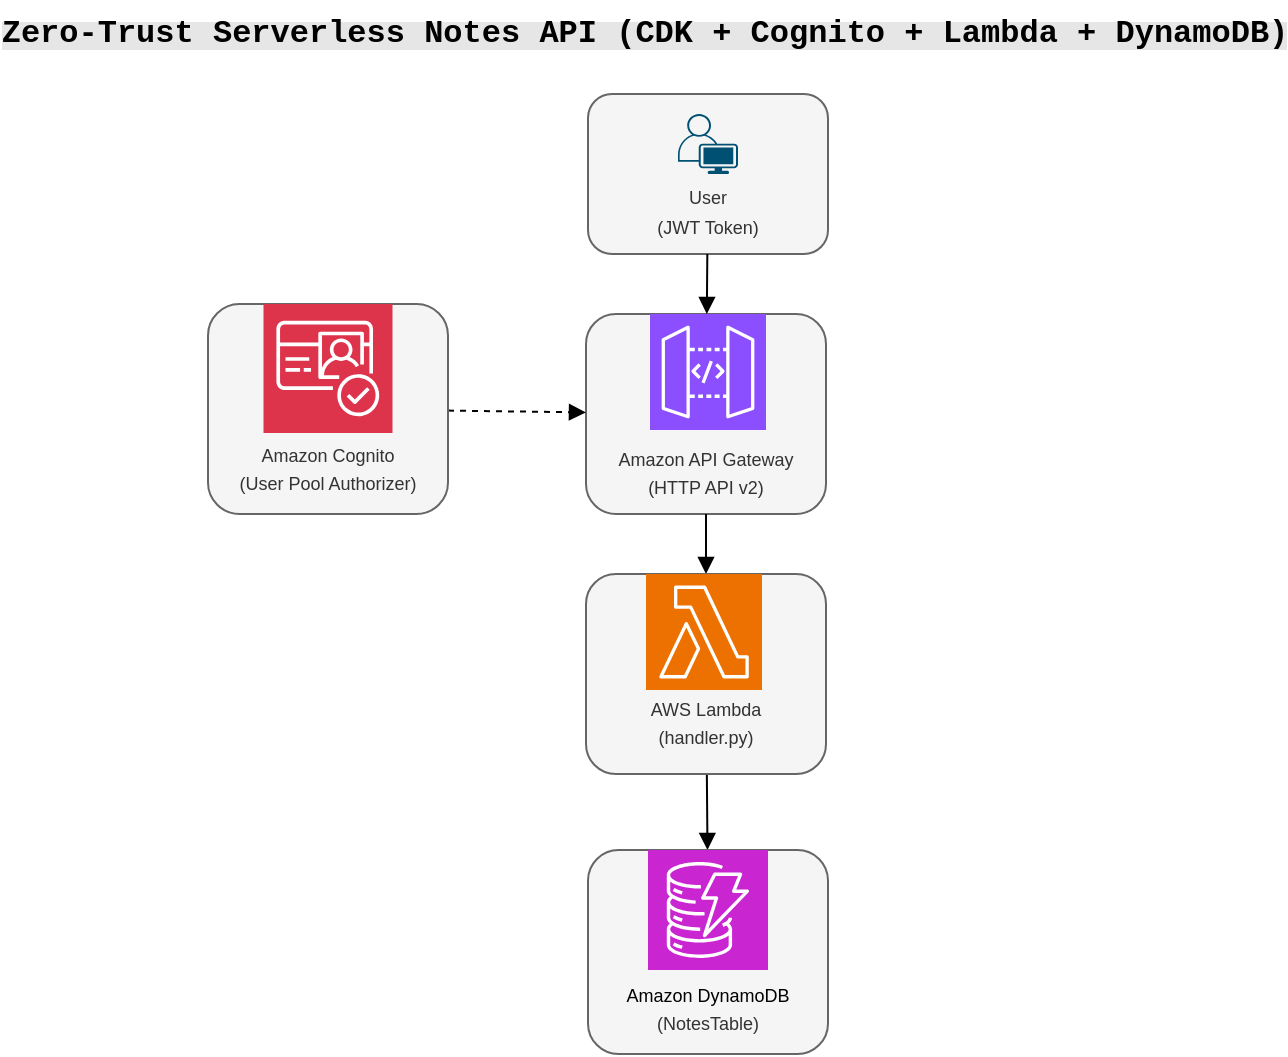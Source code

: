 <mxfile version="27.1.4">
  <diagram name="Zero Trust Serverless Notes API" id="QZkTDsY5sMd8FQUkDp80">
    <mxGraphModel dx="1042" dy="561" grid="0" gridSize="10" guides="1" tooltips="1" connect="1" arrows="1" fold="1" page="1" pageScale="1" pageWidth="1100" pageHeight="850" background="#ffffff" math="0" shadow="0">
      <root>
        <mxCell id="0" />
        <mxCell id="1" parent="0" />
        <mxCell id="53DNEDhjEtq-J9fsM1gJ-20" value="" style="group" vertex="1" connectable="0" parent="1">
          <mxGeometry x="300" y="100" width="310" height="480" as="geometry" />
        </mxCell>
        <mxCell id="53DNEDhjEtq-J9fsM1gJ-1" value="&lt;div&gt;&lt;font style=&quot;font-size: 9px;&quot;&gt;&lt;br&gt;&lt;/font&gt;&lt;/div&gt;&lt;font style=&quot;font-size: 9px;&quot;&gt;&lt;div style=&quot;&quot;&gt;&lt;font style=&quot;&quot;&gt;&lt;br&gt;&lt;/font&gt;&lt;/div&gt;&lt;div style=&quot;&quot;&gt;&lt;font style=&quot;&quot;&gt;&lt;br&gt;&lt;/font&gt;&lt;/div&gt;User&lt;br&gt;(JWT Token)&lt;/font&gt;" style="rounded=1;whiteSpace=wrap;html=1;fillColor=#f5f5f5;fontColor=#333333;strokeColor=#666666;" vertex="1" parent="53DNEDhjEtq-J9fsM1gJ-20">
          <mxGeometry x="190" width="120" height="80" as="geometry" />
        </mxCell>
        <mxCell id="53DNEDhjEtq-J9fsM1gJ-2" value="&lt;div&gt;&lt;font style=&quot;font-size: 9px;&quot;&gt;&lt;br&gt;&lt;/font&gt;&lt;/div&gt;&lt;font style=&quot;font-size: 9px;&quot;&gt;&lt;div style=&quot;&quot;&gt;&lt;font style=&quot;&quot;&gt;&lt;br&gt;&lt;/font&gt;&lt;/div&gt;&lt;div style=&quot;&quot;&gt;&lt;font style=&quot;&quot;&gt;&lt;br&gt;&lt;/font&gt;&lt;/div&gt;&lt;div style=&quot;&quot;&gt;&lt;font style=&quot;&quot;&gt;&lt;br&gt;&lt;/font&gt;&lt;/div&gt;&lt;div style=&quot;&quot;&gt;&lt;font style=&quot;&quot;&gt;&lt;br&gt;&lt;/font&gt;&lt;/div&gt;Amazon API Gateway&lt;br&gt;(HTTP API v2)&lt;/font&gt;" style="rounded=1;fillColor=#f5f5f5;strokeColor=#666666;whiteSpace=wrap;html=1;fontColor=#333333;" vertex="1" parent="53DNEDhjEtq-J9fsM1gJ-20">
          <mxGeometry x="189" y="110" width="120" height="100" as="geometry" />
        </mxCell>
        <mxCell id="53DNEDhjEtq-J9fsM1gJ-3" style="endArrow=block;html=1;" edge="1" parent="53DNEDhjEtq-J9fsM1gJ-20" source="53DNEDhjEtq-J9fsM1gJ-1" target="53DNEDhjEtq-J9fsM1gJ-2">
          <mxGeometry relative="1" as="geometry" />
        </mxCell>
        <mxCell id="53DNEDhjEtq-J9fsM1gJ-5" style="endArrow=block;html=1;" edge="1" parent="53DNEDhjEtq-J9fsM1gJ-20" source="53DNEDhjEtq-J9fsM1gJ-2" target="53DNEDhjEtq-J9fsM1gJ-4">
          <mxGeometry relative="1" as="geometry" />
        </mxCell>
        <mxCell id="53DNEDhjEtq-J9fsM1gJ-9" style="endArrow=block;dashed=1;html=1;" edge="1" parent="53DNEDhjEtq-J9fsM1gJ-20" source="53DNEDhjEtq-J9fsM1gJ-8" target="53DNEDhjEtq-J9fsM1gJ-2">
          <mxGeometry relative="1" as="geometry" />
        </mxCell>
        <mxCell id="53DNEDhjEtq-J9fsM1gJ-11" value="" style="sketch=0;points=[[0,0,0],[0.25,0,0],[0.5,0,0],[0.75,0,0],[1,0,0],[0,1,0],[0.25,1,0],[0.5,1,0],[0.75,1,0],[1,1,0],[0,0.25,0],[0,0.5,0],[0,0.75,0],[1,0.25,0],[1,0.5,0],[1,0.75,0]];outlineConnect=0;fontColor=#232F3E;fillColor=#8C4FFF;strokeColor=#ffffff;dashed=0;verticalLabelPosition=bottom;verticalAlign=top;align=center;html=1;fontSize=12;fontStyle=0;aspect=fixed;shape=mxgraph.aws4.resourceIcon;resIcon=mxgraph.aws4.api_gateway;" vertex="1" parent="53DNEDhjEtq-J9fsM1gJ-20">
          <mxGeometry x="221" y="110" width="58" height="58" as="geometry" />
        </mxCell>
        <mxCell id="53DNEDhjEtq-J9fsM1gJ-14" value="" style="points=[[0.35,0,0],[0.98,0.51,0],[1,0.71,0],[0.67,1,0],[0,0.795,0],[0,0.65,0]];verticalLabelPosition=bottom;sketch=0;html=1;verticalAlign=top;aspect=fixed;align=center;pointerEvents=1;shape=mxgraph.cisco19.user;fillColor=#005073;strokeColor=none;" vertex="1" parent="53DNEDhjEtq-J9fsM1gJ-20">
          <mxGeometry x="235" y="10" width="30" height="30" as="geometry" />
        </mxCell>
        <mxCell id="53DNEDhjEtq-J9fsM1gJ-15" value="" style="endArrow=block;html=1;" edge="1" parent="53DNEDhjEtq-J9fsM1gJ-20" source="53DNEDhjEtq-J9fsM1gJ-4" target="53DNEDhjEtq-J9fsM1gJ-13">
          <mxGeometry relative="1" as="geometry">
            <mxPoint x="267" y="240" as="sourcePoint" />
            <mxPoint x="255" y="378" as="targetPoint" />
          </mxGeometry>
        </mxCell>
        <mxCell id="53DNEDhjEtq-J9fsM1gJ-16" value="" style="group" vertex="1" connectable="0" parent="53DNEDhjEtq-J9fsM1gJ-20">
          <mxGeometry x="189" y="240" width="120" height="100" as="geometry" />
        </mxCell>
        <mxCell id="53DNEDhjEtq-J9fsM1gJ-4" value="&lt;div&gt;&lt;font style=&quot;font-size: 9px;&quot;&gt;&lt;br&gt;&lt;/font&gt;&lt;/div&gt;&lt;font style=&quot;font-size: 9px;&quot;&gt;&lt;div style=&quot;&quot;&gt;&lt;font style=&quot;&quot;&gt;&lt;br&gt;&lt;/font&gt;&lt;/div&gt;&lt;div style=&quot;&quot;&gt;&lt;font style=&quot;&quot;&gt;&lt;br&gt;&lt;/font&gt;&lt;/div&gt;&lt;div style=&quot;&quot;&gt;&lt;font style=&quot;&quot;&gt;&lt;br&gt;&lt;/font&gt;&lt;/div&gt;AWS Lambda&lt;br&gt;(handler.py)&lt;/font&gt;" style="rounded=1;fillColor=#f5f5f5;strokeColor=#666666;whiteSpace=wrap;html=1;fontColor=#333333;" vertex="1" parent="53DNEDhjEtq-J9fsM1gJ-16">
          <mxGeometry width="120" height="100" as="geometry" />
        </mxCell>
        <mxCell id="53DNEDhjEtq-J9fsM1gJ-12" value="" style="sketch=0;points=[[0,0,0],[0.25,0,0],[0.5,0,0],[0.75,0,0],[1,0,0],[0,1,0],[0.25,1,0],[0.5,1,0],[0.75,1,0],[1,1,0],[0,0.25,0],[0,0.5,0],[0,0.75,0],[1,0.25,0],[1,0.5,0],[1,0.75,0]];outlineConnect=0;fontColor=#232F3E;fillColor=#ED7100;strokeColor=#ffffff;dashed=0;verticalLabelPosition=bottom;verticalAlign=top;align=center;html=1;fontSize=12;fontStyle=0;aspect=fixed;shape=mxgraph.aws4.resourceIcon;resIcon=mxgraph.aws4.lambda;" vertex="1" parent="53DNEDhjEtq-J9fsM1gJ-16">
          <mxGeometry x="30" width="58" height="58" as="geometry" />
        </mxCell>
        <mxCell id="53DNEDhjEtq-J9fsM1gJ-17" value="" style="group" vertex="1" connectable="0" parent="53DNEDhjEtq-J9fsM1gJ-20">
          <mxGeometry x="190" y="378" width="120" height="102" as="geometry" />
        </mxCell>
        <mxCell id="53DNEDhjEtq-J9fsM1gJ-6" value="&lt;div&gt;&lt;font style=&quot;font-size: 9px;&quot;&gt;&lt;br&gt;&lt;/font&gt;&lt;/div&gt;&lt;font style=&quot;font-size: 9px;&quot;&gt;&lt;div style=&quot;&quot;&gt;&lt;font style=&quot;&quot;&gt;&lt;br&gt;&lt;/font&gt;&lt;/div&gt;&lt;div style=&quot;&quot;&gt;&lt;font style=&quot;&quot;&gt;&lt;br&gt;&lt;/font&gt;&lt;/div&gt;&lt;div style=&quot;&quot;&gt;&lt;font style=&quot;&quot;&gt;&lt;br&gt;&lt;/font&gt;&lt;/div&gt;&lt;div style=&quot;&quot;&gt;&lt;span style=&quot;background-color: transparent; color: light-dark(rgb(0, 0, 0), rgb(255, 255, 255));&quot;&gt;&lt;br&gt;&lt;/span&gt;&lt;/div&gt;&lt;div style=&quot;&quot;&gt;&lt;span style=&quot;background-color: transparent; color: light-dark(rgb(0, 0, 0), rgb(255, 255, 255));&quot;&gt;Amazon DynamoDB&lt;/span&gt;&lt;/div&gt;(NotesTable)&lt;/font&gt;" style="rounded=1;fillColor=#f5f5f5;strokeColor=#666666;whiteSpace=wrap;html=1;fontColor=#333333;" vertex="1" parent="53DNEDhjEtq-J9fsM1gJ-17">
          <mxGeometry width="120" height="102" as="geometry" />
        </mxCell>
        <mxCell id="53DNEDhjEtq-J9fsM1gJ-7" style="endArrow=block;html=1;" edge="1" parent="53DNEDhjEtq-J9fsM1gJ-17" source="53DNEDhjEtq-J9fsM1gJ-13" target="53DNEDhjEtq-J9fsM1gJ-6">
          <mxGeometry relative="1" as="geometry" />
        </mxCell>
        <mxCell id="53DNEDhjEtq-J9fsM1gJ-13" value="" style="sketch=0;points=[[0,0,0],[0.25,0,0],[0.5,0,0],[0.75,0,0],[1,0,0],[0,1,0],[0.25,1,0],[0.5,1,0],[0.75,1,0],[1,1,0],[0,0.25,0],[0,0.5,0],[0,0.75,0],[1,0.25,0],[1,0.5,0],[1,0.75,0]];outlineConnect=0;fontColor=#232F3E;fillColor=#C925D1;strokeColor=#ffffff;dashed=0;verticalLabelPosition=bottom;verticalAlign=top;align=center;html=1;fontSize=12;fontStyle=0;aspect=fixed;shape=mxgraph.aws4.resourceIcon;resIcon=mxgraph.aws4.dynamodb;" vertex="1" parent="53DNEDhjEtq-J9fsM1gJ-17">
          <mxGeometry x="30" width="60" height="60" as="geometry" />
        </mxCell>
        <mxCell id="53DNEDhjEtq-J9fsM1gJ-18" value="" style="group" vertex="1" connectable="0" parent="53DNEDhjEtq-J9fsM1gJ-20">
          <mxGeometry y="105" width="120" height="105" as="geometry" />
        </mxCell>
        <mxCell id="53DNEDhjEtq-J9fsM1gJ-8" value="&lt;div&gt;&lt;font style=&quot;font-size: 9px;&quot;&gt;&lt;br&gt;&lt;/font&gt;&lt;/div&gt;&lt;div&gt;&lt;font style=&quot;font-size: 9px;&quot;&gt;&lt;br&gt;&lt;/font&gt;&lt;/div&gt;&lt;div&gt;&lt;font style=&quot;font-size: 9px;&quot;&gt;&lt;br&gt;&lt;/font&gt;&lt;/div&gt;&lt;div&gt;&lt;font style=&quot;font-size: 9px;&quot;&gt;&lt;br&gt;&lt;/font&gt;&lt;/div&gt;&lt;font style=&quot;font-size: 9px;&quot;&gt;Amazon Cognito&lt;br&gt;(User Pool Authorizer)&lt;/font&gt;" style="rounded=1;whiteSpace=wrap;html=1;strokeColor=#666666;fillColor=#f5f5f5;fontColor=#333333;" vertex="1" parent="53DNEDhjEtq-J9fsM1gJ-18">
          <mxGeometry width="120" height="105" as="geometry" />
        </mxCell>
        <mxCell id="53DNEDhjEtq-J9fsM1gJ-10" value="" style="sketch=0;points=[[0,0,0],[0.25,0,0],[0.5,0,0],[0.75,0,0],[1,0,0],[0,1,0],[0.25,1,0],[0.5,1,0],[0.75,1,0],[1,1,0],[0,0.25,0],[0,0.5,0],[0,0.75,0],[1,0.25,0],[1,0.5,0],[1,0.75,0]];outlineConnect=0;fontColor=#232F3E;fillColor=#DD344C;strokeColor=#ffffff;dashed=0;verticalLabelPosition=bottom;verticalAlign=top;align=center;html=1;fontSize=12;fontStyle=0;aspect=fixed;shape=mxgraph.aws4.resourceIcon;resIcon=mxgraph.aws4.cognito;" vertex="1" parent="53DNEDhjEtq-J9fsM1gJ-18">
          <mxGeometry x="27.75" width="64.5" height="64.5" as="geometry" />
        </mxCell>
        <mxCell id="53DNEDhjEtq-J9fsM1gJ-22" value="&lt;div style=&quot;font-family: Consolas, &amp;quot;Courier New&amp;quot;, monospace; line-height: 19px; white-space-collapse: preserve;&quot;&gt;&lt;span style=&quot;font-weight: bold; background-color: rgb(230, 230, 230);&quot;&gt;&lt;font style=&quot;color: rgb(0, 0, 0); font-size: 16px;&quot;&gt;Zero-Trust Serverless Notes API (CDK + Cognito + Lambda + DynamoDB)&lt;/font&gt;&lt;/span&gt;&lt;/div&gt;" style="text;html=1;align=center;verticalAlign=middle;resizable=0;points=[];autosize=1;strokeColor=none;fillColor=none;" vertex="1" parent="1">
          <mxGeometry x="214" y="53" width="607" height="33" as="geometry" />
        </mxCell>
      </root>
    </mxGraphModel>
  </diagram>
</mxfile>
